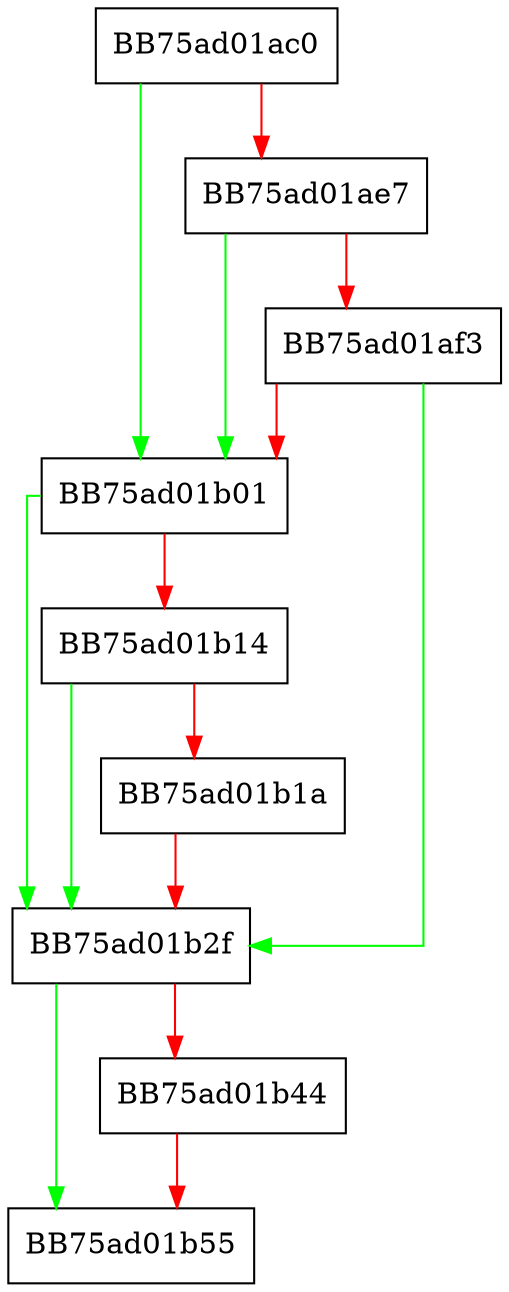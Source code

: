 digraph GenerateTestDetection {
  node [shape="box"];
  graph [splines=ortho];
  BB75ad01ac0 -> BB75ad01b01 [color="green"];
  BB75ad01ac0 -> BB75ad01ae7 [color="red"];
  BB75ad01ae7 -> BB75ad01b01 [color="green"];
  BB75ad01ae7 -> BB75ad01af3 [color="red"];
  BB75ad01af3 -> BB75ad01b2f [color="green"];
  BB75ad01af3 -> BB75ad01b01 [color="red"];
  BB75ad01b01 -> BB75ad01b2f [color="green"];
  BB75ad01b01 -> BB75ad01b14 [color="red"];
  BB75ad01b14 -> BB75ad01b2f [color="green"];
  BB75ad01b14 -> BB75ad01b1a [color="red"];
  BB75ad01b1a -> BB75ad01b2f [color="red"];
  BB75ad01b2f -> BB75ad01b55 [color="green"];
  BB75ad01b2f -> BB75ad01b44 [color="red"];
  BB75ad01b44 -> BB75ad01b55 [color="red"];
}